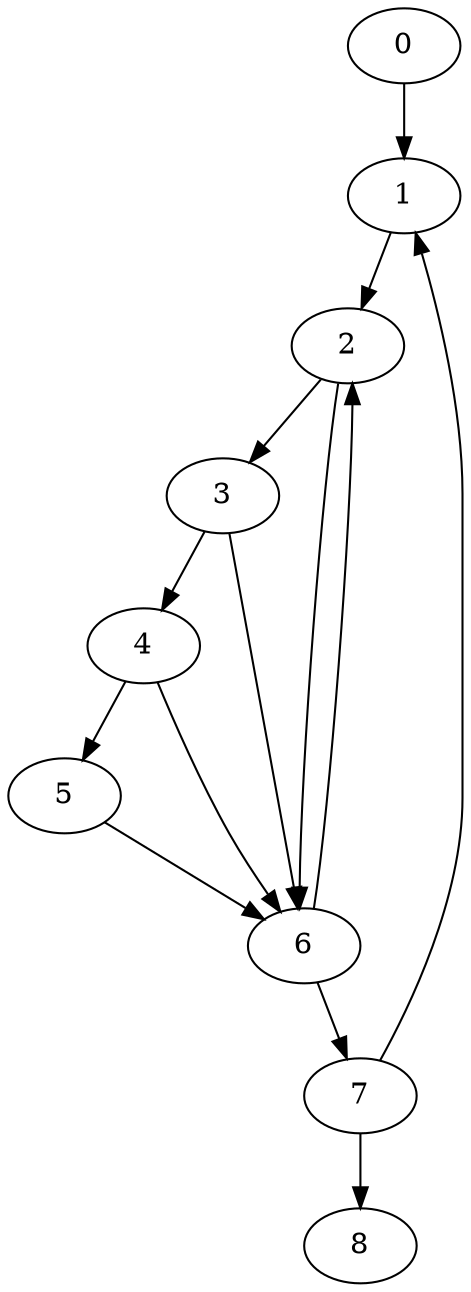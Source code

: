 digraph {
	0
	1
	2
	3
	4
	5
	6
	7
	8
	0 -> 1
	7 -> 1
	3 -> 4
	6 -> 7
	7 -> 8
	2 -> 3
	4 -> 5
	3 -> 6
	4 -> 6
	5 -> 6
	2 -> 6
	1 -> 2
	6 -> 2
}

